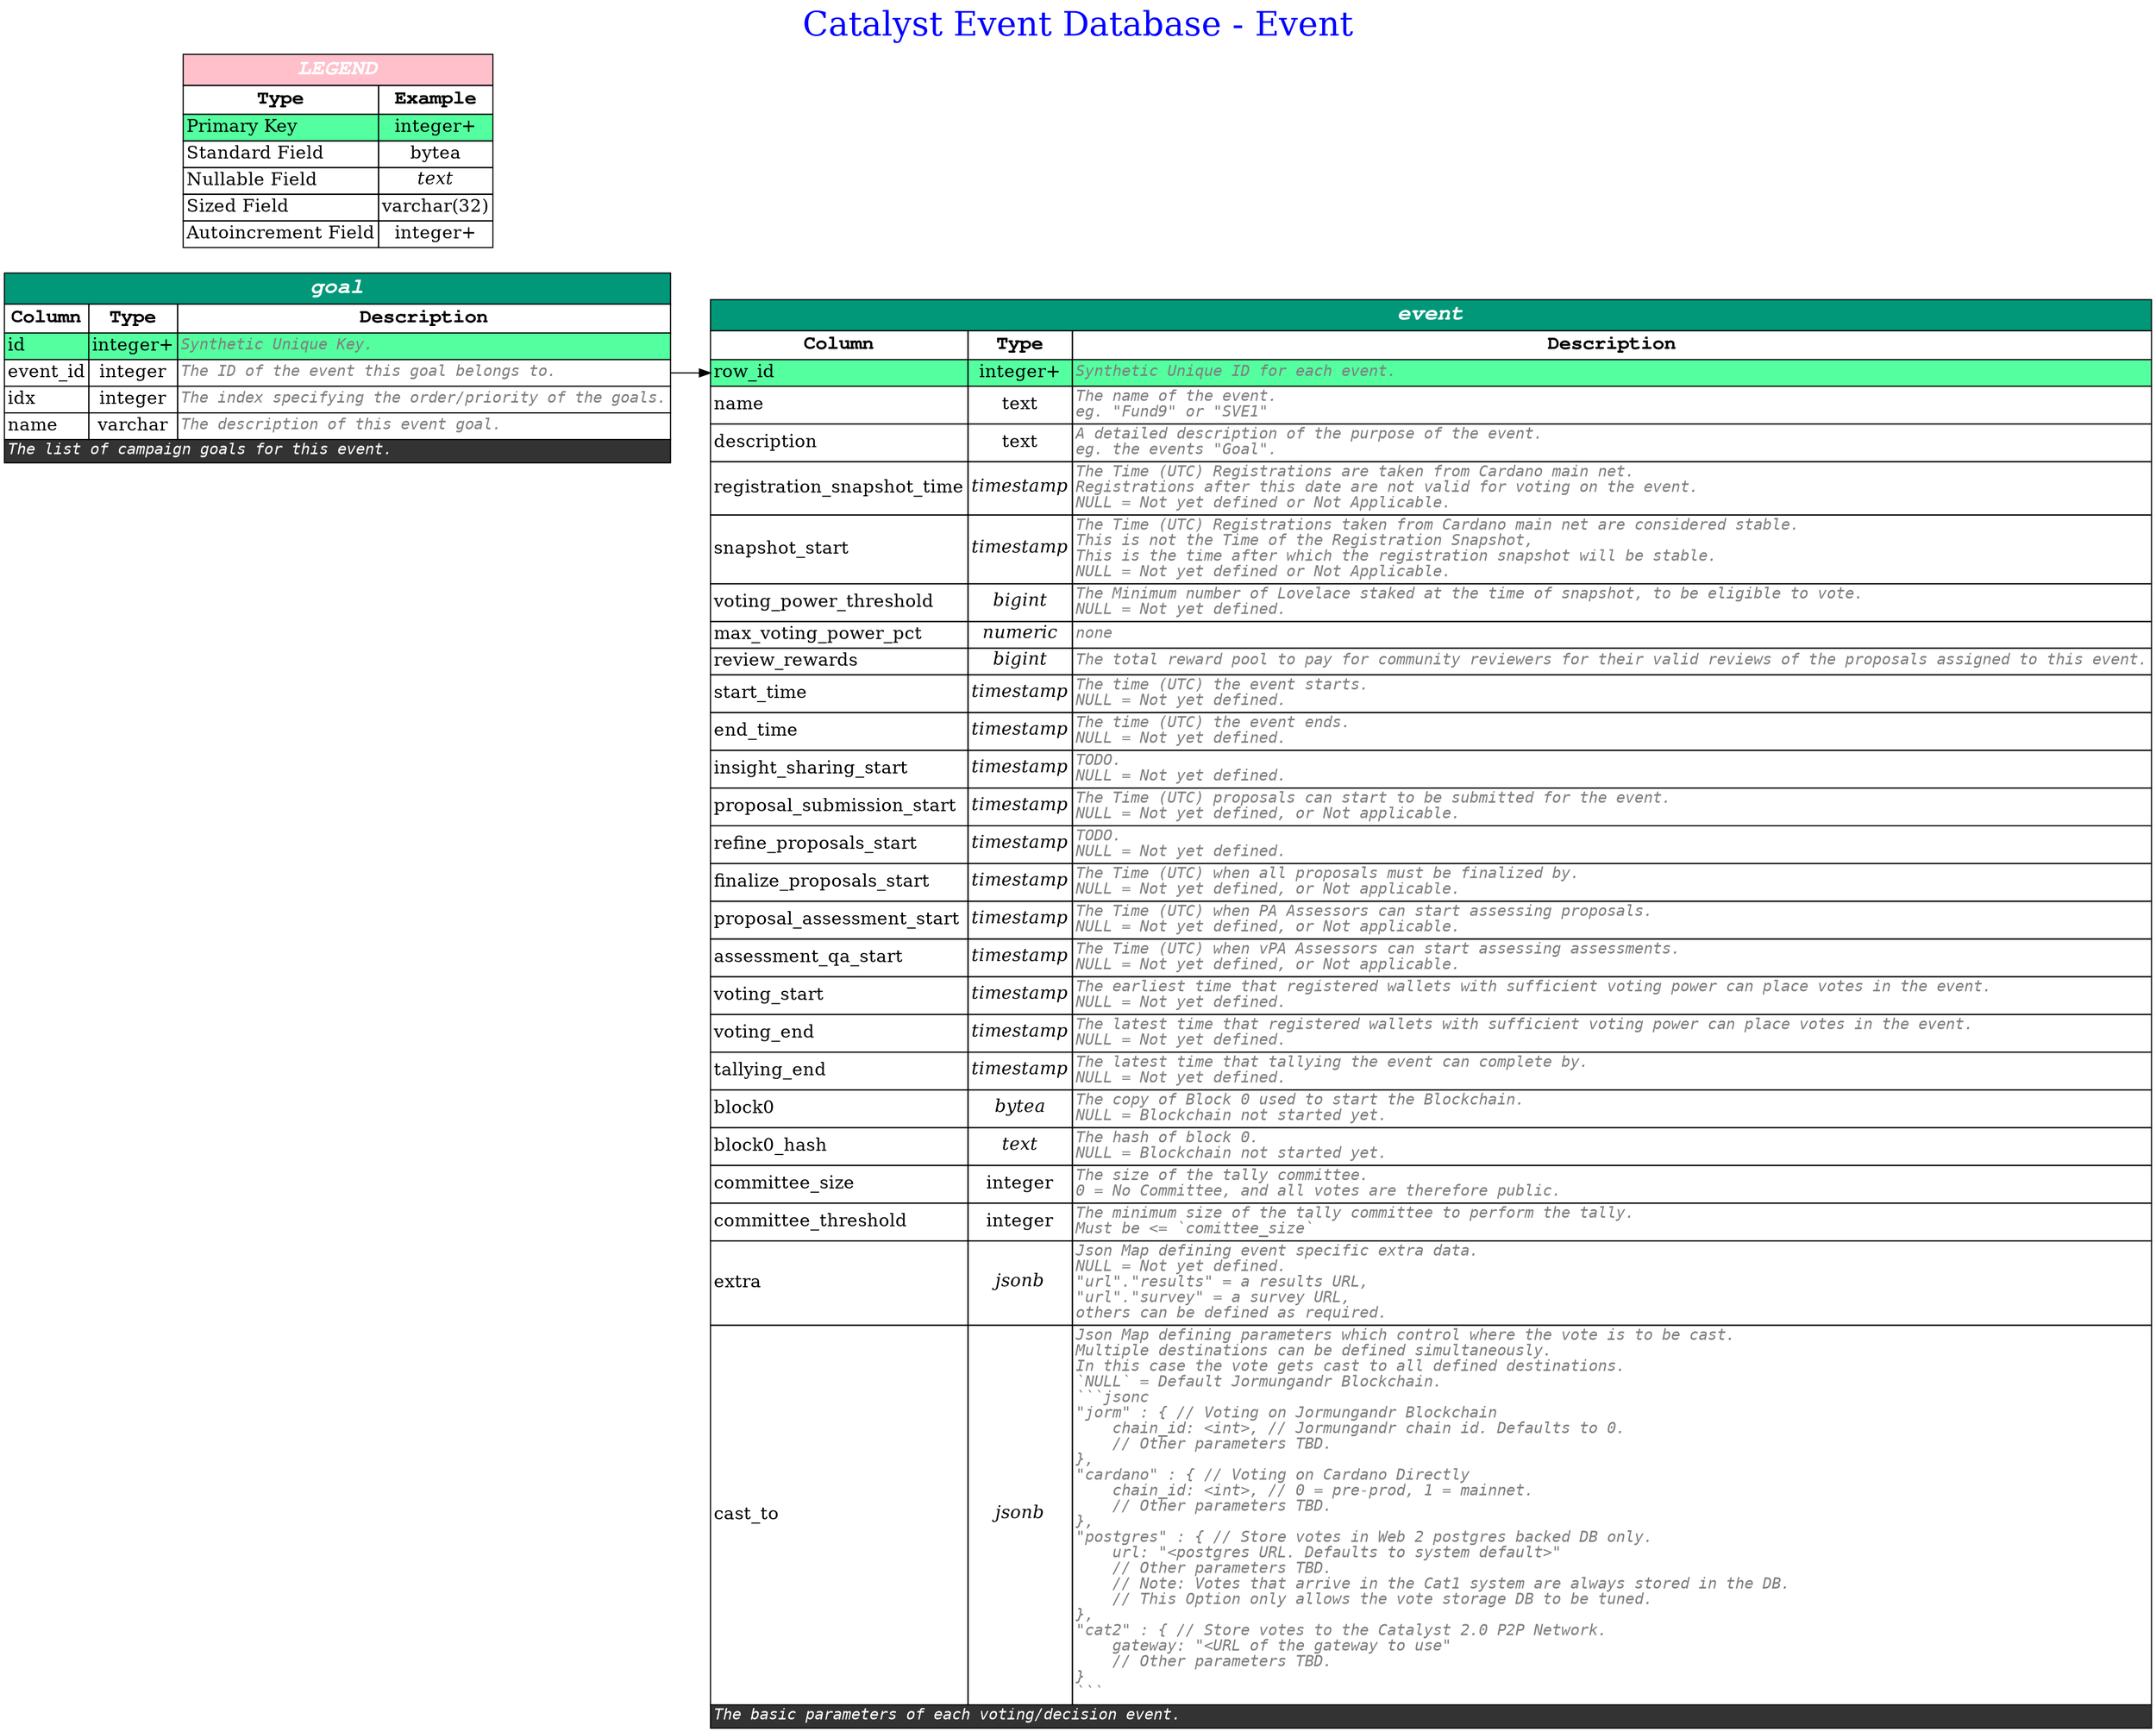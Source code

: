digraph erd {

    
    label = "Catalyst Event Database - Event"
    labelloc = t
    fontsize = 30
    fontcolor = blue
    

    graph [
        rankdir = "LR"
    ];

    node [
        fontsize = "16"
        shape = "plaintext"
    ];

    edge [
    ];

    
        

    "event" [shape=plain label=<
        <table border='0' cellborder='1' cellspacing='0' >
            <tr>
                <td colspan='3' bgcolor='#009879' port='__title'><font color='white' face='Courier bold italic' point-size='20'><b>event</b></font></td>
            </tr>
            <tr>
                <td><font color='black' face='Courier bold' point-size='18' ><b>Column</b></font></td>
                <td><font color='black' face='Courier bold' point-size='18' ><b>Type</b></font></td>
                <td><font color='black' face='Courier bold' point-size='18' ><b>Description</b></font></td>
            </tr>

            
            <tr>
                <td port="row_id" bgcolor="seagreen1" align='text'><font>row_id</font><br align='left'/></td>
                <td  bgcolor="seagreen1" ><font>integer+</font></td>
                <td port="row_id_out" bgcolor="seagreen1" align='text'><font color='grey50' face='Monospace' point-size='14' ><i>Synthetic Unique ID for each event.</i><br align="left"/></font></td>
            </tr>
            
            <tr>
                <td port="name"  align='text'><font>name</font><br align='left'/></td>
                <td   ><font>text</font></td>
                <td port="name_out"  align='text'><font color='grey50' face='Monospace' point-size='14' ><i>The name of the event.<br align='left'/>eg. &quot;Fund9&quot; or &quot;SVE1&quot;</i><br align="left"/></font></td>
            </tr>
            
            <tr>
                <td port="description"  align='text'><font>description</font><br align='left'/></td>
                <td   ><font>text</font></td>
                <td port="description_out"  align='text'><font color='grey50' face='Monospace' point-size='14' ><i>A detailed description of the purpose of the event.<br align='left'/>eg. the events &quot;Goal&quot;.</i><br align="left"/></font></td>
            </tr>
            
            <tr>
                <td port="registration_snapshot_time"  align='text'><font>registration_snapshot_time</font><br align='left'/></td>
                <td   ><font><i>timestamp</i></font></td>
                <td port="registration_snapshot_time_out"  align='text'><font color='grey50' face='Monospace' point-size='14' ><i>The Time (UTC) Registrations are taken from Cardano main net.<br align='left'/>Registrations after this date are not valid for voting on the event.<br align='left'/>NULL = Not yet defined or Not Applicable.</i><br align="left"/></font></td>
            </tr>
            
            <tr>
                <td port="snapshot_start"  align='text'><font>snapshot_start</font><br align='left'/></td>
                <td   ><font><i>timestamp</i></font></td>
                <td port="snapshot_start_out"  align='text'><font color='grey50' face='Monospace' point-size='14' ><i>The Time (UTC) Registrations taken from Cardano main net are considered stable.<br align='left'/>This is not the Time of the Registration Snapshot,<br align='left'/>This is the time after which the registration snapshot will be stable.<br align='left'/>NULL = Not yet defined or Not Applicable.</i><br align="left"/></font></td>
            </tr>
            
            <tr>
                <td port="voting_power_threshold"  align='text'><font>voting_power_threshold</font><br align='left'/></td>
                <td   ><font><i>bigint</i></font></td>
                <td port="voting_power_threshold_out"  align='text'><font color='grey50' face='Monospace' point-size='14' ><i>The Minimum number of Lovelace staked at the time of snapshot, to be eligible to vote.<br align='left'/>NULL = Not yet defined.</i><br align="left"/></font></td>
            </tr>
            
            <tr>
                <td port="max_voting_power_pct"  align='text'><font>max_voting_power_pct</font><br align='left'/></td>
                <td   ><font><i>numeric</i></font></td>
                <td port="max_voting_power_pct_out"  align='text'><font color='grey50' face='Monospace' point-size='14' ><i>none</i><br align="left"/></font></td>
            </tr>
            
            <tr>
                <td port="review_rewards"  align='text'><font>review_rewards</font><br align='left'/></td>
                <td   ><font><i>bigint</i></font></td>
                <td port="review_rewards_out"  align='text'><font color='grey50' face='Monospace' point-size='14' ><i>The total reward pool to pay for community reviewers for their valid reviews of the proposals assigned to this event.</i><br align="left"/></font></td>
            </tr>
            
            <tr>
                <td port="start_time"  align='text'><font>start_time</font><br align='left'/></td>
                <td   ><font><i>timestamp</i></font></td>
                <td port="start_time_out"  align='text'><font color='grey50' face='Monospace' point-size='14' ><i>The time (UTC) the event starts.<br align='left'/>NULL = Not yet defined.</i><br align="left"/></font></td>
            </tr>
            
            <tr>
                <td port="end_time"  align='text'><font>end_time</font><br align='left'/></td>
                <td   ><font><i>timestamp</i></font></td>
                <td port="end_time_out"  align='text'><font color='grey50' face='Monospace' point-size='14' ><i>The time (UTC) the event ends.<br align='left'/>NULL = Not yet defined.</i><br align="left"/></font></td>
            </tr>
            
            <tr>
                <td port="insight_sharing_start"  align='text'><font>insight_sharing_start</font><br align='left'/></td>
                <td   ><font><i>timestamp</i></font></td>
                <td port="insight_sharing_start_out"  align='text'><font color='grey50' face='Monospace' point-size='14' ><i>TODO.<br align='left'/>NULL = Not yet defined.</i><br align="left"/></font></td>
            </tr>
            
            <tr>
                <td port="proposal_submission_start"  align='text'><font>proposal_submission_start</font><br align='left'/></td>
                <td   ><font><i>timestamp</i></font></td>
                <td port="proposal_submission_start_out"  align='text'><font color='grey50' face='Monospace' point-size='14' ><i>The Time (UTC) proposals can start to be submitted for the event.<br align='left'/>NULL = Not yet defined, or Not applicable.</i><br align="left"/></font></td>
            </tr>
            
            <tr>
                <td port="refine_proposals_start"  align='text'><font>refine_proposals_start</font><br align='left'/></td>
                <td   ><font><i>timestamp</i></font></td>
                <td port="refine_proposals_start_out"  align='text'><font color='grey50' face='Monospace' point-size='14' ><i>TODO.<br align='left'/>NULL = Not yet defined.</i><br align="left"/></font></td>
            </tr>
            
            <tr>
                <td port="finalize_proposals_start"  align='text'><font>finalize_proposals_start</font><br align='left'/></td>
                <td   ><font><i>timestamp</i></font></td>
                <td port="finalize_proposals_start_out"  align='text'><font color='grey50' face='Monospace' point-size='14' ><i>The Time (UTC) when all proposals must be finalized by.<br align='left'/>NULL = Not yet defined, or Not applicable.</i><br align="left"/></font></td>
            </tr>
            
            <tr>
                <td port="proposal_assessment_start"  align='text'><font>proposal_assessment_start</font><br align='left'/></td>
                <td   ><font><i>timestamp</i></font></td>
                <td port="proposal_assessment_start_out"  align='text'><font color='grey50' face='Monospace' point-size='14' ><i>The Time (UTC) when PA Assessors can start assessing proposals.<br align='left'/>NULL = Not yet defined, or Not applicable.</i><br align="left"/></font></td>
            </tr>
            
            <tr>
                <td port="assessment_qa_start"  align='text'><font>assessment_qa_start</font><br align='left'/></td>
                <td   ><font><i>timestamp</i></font></td>
                <td port="assessment_qa_start_out"  align='text'><font color='grey50' face='Monospace' point-size='14' ><i>The Time (UTC) when vPA Assessors can start assessing assessments.<br align='left'/>NULL = Not yet defined, or Not applicable.</i><br align="left"/></font></td>
            </tr>
            
            <tr>
                <td port="voting_start"  align='text'><font>voting_start</font><br align='left'/></td>
                <td   ><font><i>timestamp</i></font></td>
                <td port="voting_start_out"  align='text'><font color='grey50' face='Monospace' point-size='14' ><i>The earliest time that registered wallets with sufficient voting power can place votes in the event.<br align='left'/>NULL = Not yet defined.</i><br align="left"/></font></td>
            </tr>
            
            <tr>
                <td port="voting_end"  align='text'><font>voting_end</font><br align='left'/></td>
                <td   ><font><i>timestamp</i></font></td>
                <td port="voting_end_out"  align='text'><font color='grey50' face='Monospace' point-size='14' ><i>The latest time that registered wallets with sufficient voting power can place votes in the event.<br align='left'/>NULL = Not yet defined.</i><br align="left"/></font></td>
            </tr>
            
            <tr>
                <td port="tallying_end"  align='text'><font>tallying_end</font><br align='left'/></td>
                <td   ><font><i>timestamp</i></font></td>
                <td port="tallying_end_out"  align='text'><font color='grey50' face='Monospace' point-size='14' ><i>The latest time that tallying the event can complete by.<br align='left'/>NULL = Not yet defined.</i><br align="left"/></font></td>
            </tr>
            
            <tr>
                <td port="block0"  align='text'><font>block0</font><br align='left'/></td>
                <td   ><font><i>bytea</i></font></td>
                <td port="block0_out"  align='text'><font color='grey50' face='Monospace' point-size='14' ><i>The copy of Block 0 used to start the Blockchain.<br align='left'/>NULL = Blockchain not started yet.</i><br align="left"/></font></td>
            </tr>
            
            <tr>
                <td port="block0_hash"  align='text'><font>block0_hash</font><br align='left'/></td>
                <td   ><font><i>text</i></font></td>
                <td port="block0_hash_out"  align='text'><font color='grey50' face='Monospace' point-size='14' ><i>The hash of block 0.<br align='left'/>NULL = Blockchain not started yet.</i><br align="left"/></font></td>
            </tr>
            
            <tr>
                <td port="committee_size"  align='text'><font>committee_size</font><br align='left'/></td>
                <td   ><font>integer</font></td>
                <td port="committee_size_out"  align='text'><font color='grey50' face='Monospace' point-size='14' ><i>The size of the tally committee.<br align='left'/>0 = No Committee, and all votes are therefore public.</i><br align="left"/></font></td>
            </tr>
            
            <tr>
                <td port="committee_threshold"  align='text'><font>committee_threshold</font><br align='left'/></td>
                <td   ><font>integer</font></td>
                <td port="committee_threshold_out"  align='text'><font color='grey50' face='Monospace' point-size='14' ><i>The minimum size of the tally committee to perform the tally.<br align='left'/>Must be &lt;= `comittee_size`</i><br align="left"/></font></td>
            </tr>
            
            <tr>
                <td port="extra"  align='text'><font>extra</font><br align='left'/></td>
                <td   ><font><i>jsonb</i></font></td>
                <td port="extra_out"  align='text'><font color='grey50' face='Monospace' point-size='14' ><i>Json Map defining event specific extra data.<br align='left'/>NULL = Not yet defined.<br align='left'/>&quot;url&quot;.&quot;results&quot; = a results URL,<br align='left'/>&quot;url&quot;.&quot;survey&quot; = a survey URL,<br align='left'/>others can be defined as required.</i><br align="left"/></font></td>
            </tr>
            
            <tr>
                <td port="cast_to"  align='text'><font>cast_to</font><br align='left'/></td>
                <td   ><font><i>jsonb</i></font></td>
                <td port="cast_to_out"  align='text'><font color='grey50' face='Monospace' point-size='14' ><i>Json Map defining parameters which control where the vote is to be cast.<br align='left'/>Multiple destinations can be defined simultaneously.<br align='left'/>In this case the vote gets cast to all defined destinations.<br align='left'/>`NULL` = Default Jormungandr Blockchain.<br align='left'/>```jsonc<br align='left'/>&quot;jorm&quot; : { &#x2f;&#x2f; Voting on Jormungandr Blockchain<br align='left'/>    chain_id: &lt;int&gt;, &#x2f;&#x2f; Jormungandr chain id. Defaults to 0.<br align='left'/>    &#x2f;&#x2f; Other parameters TBD.<br align='left'/>},<br align='left'/>&quot;cardano&quot; : { &#x2f;&#x2f; Voting on Cardano Directly<br align='left'/>    chain_id: &lt;int&gt;, &#x2f;&#x2f; 0 = pre-prod, 1 = mainnet.<br align='left'/>    &#x2f;&#x2f; Other parameters TBD.<br align='left'/>},<br align='left'/>&quot;postgres&quot; : { &#x2f;&#x2f; Store votes in Web 2 postgres backed DB only.<br align='left'/>    url: &quot;&lt;postgres URL. Defaults to system default&gt;&quot;<br align='left'/>    &#x2f;&#x2f; Other parameters TBD.<br align='left'/>    &#x2f;&#x2f; Note: Votes that arrive in the Cat1 system are always stored in the DB.<br align='left'/>    &#x2f;&#x2f; This Option only allows the vote storage DB to be tuned.<br align='left'/>},<br align='left'/>&quot;cat2&quot; : { &#x2f;&#x2f; Store votes to the Catalyst 2.0 P2P Network.<br align='left'/>    gateway: &quot;&lt;URL of the gateway to use&quot;<br align='left'/>    &#x2f;&#x2f; Other parameters TBD.<br align='left'/>}<br align='left'/>```</i><br align="left"/></font></td>
            </tr>
            

            
            <tr>
                <td colspan='3' bgcolor="grey20" align='text'><font color='white' face='Monospace' point-size='14'><i>The basic parameters of each voting&#x2f;decision event.</i><br align="left"/></font></td>
            </tr>
            

        </table>
    >];

        
    
        

    "goal" [shape=plain label=<
        <table border='0' cellborder='1' cellspacing='0' >
            <tr>
                <td colspan='3' bgcolor='#009879' port='__title'><font color='white' face='Courier bold italic' point-size='20'><b>goal</b></font></td>
            </tr>
            <tr>
                <td><font color='black' face='Courier bold' point-size='18' ><b>Column</b></font></td>
                <td><font color='black' face='Courier bold' point-size='18' ><b>Type</b></font></td>
                <td><font color='black' face='Courier bold' point-size='18' ><b>Description</b></font></td>
            </tr>

            
            <tr>
                <td port="id" bgcolor="seagreen1" align='text'><font>id</font><br align='left'/></td>
                <td  bgcolor="seagreen1" ><font>integer+</font></td>
                <td port="id_out" bgcolor="seagreen1" align='text'><font color='grey50' face='Monospace' point-size='14' ><i>Synthetic Unique Key.</i><br align="left"/></font></td>
            </tr>
            
            <tr>
                <td port="event_id"  align='text'><font>event_id</font><br align='left'/></td>
                <td   ><font>integer</font></td>
                <td port="event_id_out"  align='text'><font color='grey50' face='Monospace' point-size='14' ><i>The ID of the event this goal belongs to.</i><br align="left"/></font></td>
            </tr>
            
            <tr>
                <td port="idx"  align='text'><font>idx</font><br align='left'/></td>
                <td   ><font>integer</font></td>
                <td port="idx_out"  align='text'><font color='grey50' face='Monospace' point-size='14' ><i>The index specifying the order&#x2f;priority of the goals.</i><br align="left"/></font></td>
            </tr>
            
            <tr>
                <td port="name"  align='text'><font>name</font><br align='left'/></td>
                <td   ><font>varchar</font></td>
                <td port="name_out"  align='text'><font color='grey50' face='Monospace' point-size='14' ><i>The description of this event goal.</i><br align="left"/></font></td>
            </tr>
            

            
            <tr>
                <td colspan='3' bgcolor="grey20" align='text'><font color='white' face='Monospace' point-size='14'><i>The list of campaign goals for this event.</i><br align="left"/></font></td>
            </tr>
            

        </table>
    >];

        
    

    


    "LEGEND" [label=<
        <table border='0' cellborder='1' cellspacing='0'>
            <tr>
                <td colspan='2' bgcolor='Pink' port='__title'><font color='white' face='Courier bold italic' point-size='20'><b>LEGEND</b></font></td>
            </tr>
            <tr>
                <td><font color='black' face='Courier bold' point-size='18'><b>Type</b></font></td>
                <td><font color='black' face='Courier bold' point-size='18'><b>Example</b></font></td>
            </tr>

            <tr>
                <td align='text' bgcolor="seagreen1" ><font>Primary Key</font><br align='left'/></td>
                <td  bgcolor="seagreen1" ><font>integer+</font></td>
            </tr>


            <tr>
                <td align='text'><font>Standard Field</font><br align='left'/></td>
                <td><font>bytea</font></td>
            </tr>

            <tr>
                <td align='text'><font>Nullable Field</font><br align='left'/></td>
                <td><font><i>text</i></font></td>
            </tr>

            <tr>
                <td align='text'><font>Sized Field</font><br align='left'/></td>
                <td><font>varchar(32)</font></td>
            </tr>

            <tr>
                <td align='text'><font>Autoincrement Field</font><br align='left'/></td>
                <td><font>integer+</font></td>
            </tr>

        </table>
    >];

    
    "goal":"event_id_out" -> "event":"row_id"
    


}
